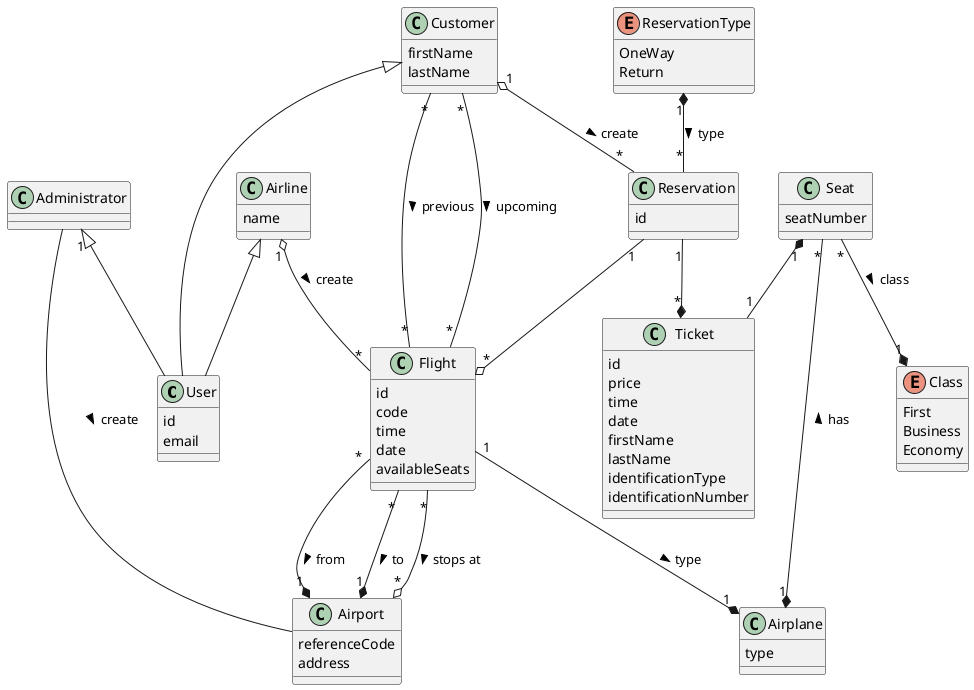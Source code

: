 @startuml
'https://plantuml.com/class-diagram

class User{
id
email
}

class Administrator{
}

class Airline{
name
}

class Customer{
firstName
lastName
}

Administrator "1" <|-- User
Customer <|-- User
Airline <|-- User

class Airport{
referenceCode
address
}

class Flight{
id
code
time
date
availableSeats
}

class Airplane{
type
}

class Seat{
seatNumber
}

class Ticket{
id
price
time
date
firstName
lastName
identificationType
identificationNumber
}

class Reservation{
id
}

enum ReservationType{
OneWay
Return
}

enum Class{
First
Business
Economy
}

Airline "1" o-- "*" Flight : create >
Reservation "1" --o "*" Flight
Reservation "1" --* "*" Ticket
Seat "1" *-- "1" Ticket
ReservationType "1" *-- "*" Reservation : type >
Flight "1" --* "1" Airplane : type >
Customer "1" o-- "*" Reservation: create >

Flight "*" --* "1" Airport : from >
Flight "*" --* "1" Airport : to >
Flight "*" --o "*" Airport : stops at >

Administrator -- Airport : create >

Customer "*" -- "*" Flight : previous >
Customer "*" -- "*" Flight : upcoming >

Seat "*" --* "1" Class : class >
Seat "*" --* "1" Airplane : has <

@enduml